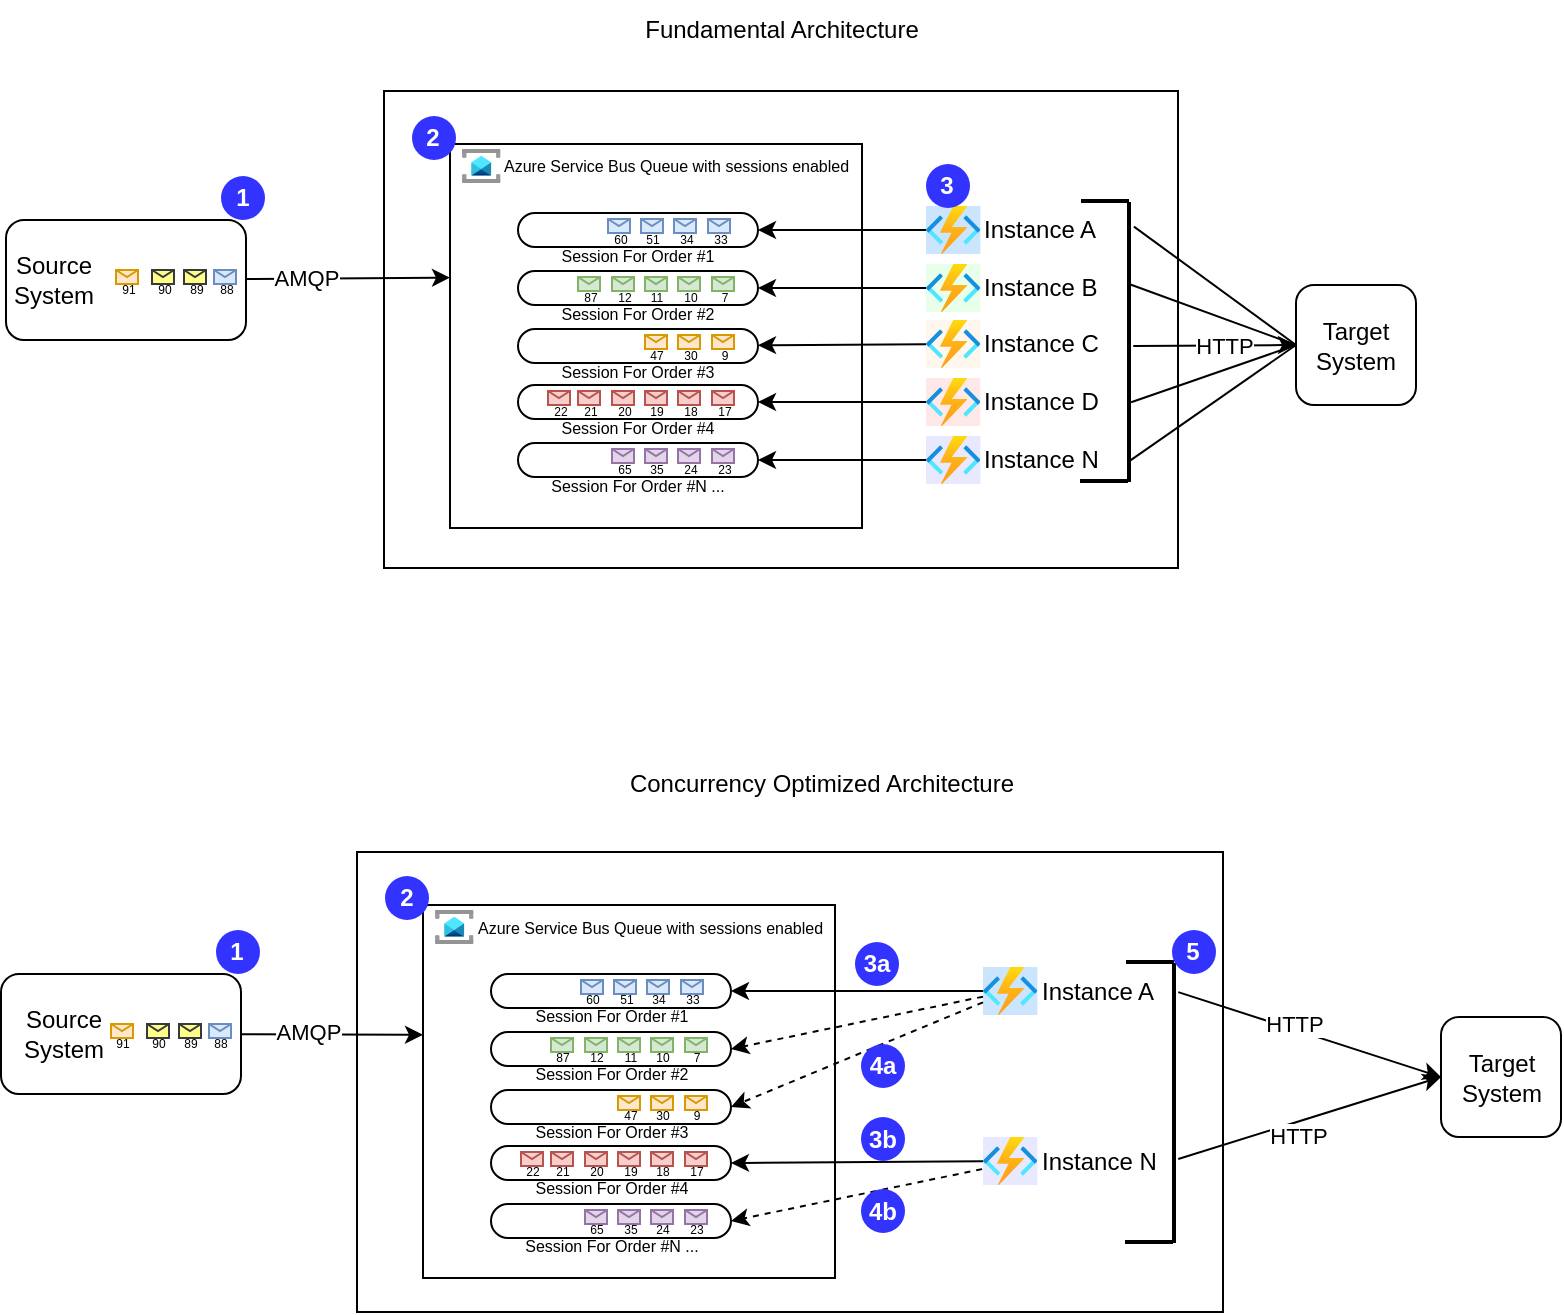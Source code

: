 <mxfile>
    <diagram id="d9uJFG7qVe6srTaCeVHA" name="Page-1">
        <mxGraphModel dx="-391" dy="1139" grid="0" gridSize="10" guides="1" tooltips="1" connect="1" arrows="1" fold="1" page="0" pageScale="1" pageWidth="800" pageHeight="320" math="0" shadow="0">
            <root>
                <mxCell id="0"/>
                <mxCell id="1" parent="0"/>
                <mxCell id="3" value="" style="rounded=0;whiteSpace=wrap;html=1;" parent="1" vertex="1">
                    <mxGeometry x="2398.5" y="430" width="433" height="230" as="geometry"/>
                </mxCell>
                <mxCell id="4" style="edgeStyle=none;html=1;entryX=0;entryY=0.348;entryDx=0;entryDy=0;entryPerimeter=0;fontSize=8;" parent="1" source="5" target="8" edge="1">
                    <mxGeometry relative="1" as="geometry"/>
                </mxCell>
                <mxCell id="168" value="AMQP" style="edgeLabel;html=1;align=center;verticalAlign=middle;resizable=0;points=[];" parent="4" vertex="1" connectable="0">
                    <mxGeometry x="-0.267" y="1" relative="1" as="geometry">
                        <mxPoint as="offset"/>
                    </mxGeometry>
                </mxCell>
                <mxCell id="5" value="Source&lt;br&gt;System" style="rounded=1;whiteSpace=wrap;html=1;spacing=0;spacingLeft=-58;" parent="1" vertex="1">
                    <mxGeometry x="2220.5" y="491" width="120" height="60" as="geometry"/>
                </mxCell>
                <mxCell id="7" value="" style="shape=image;verticalLabelPosition=bottom;labelBackgroundColor=default;verticalAlign=top;aspect=fixed;imageAspect=0;image=https://upload.wikimedia.org/wikipedia/commons/thumb/f/fa/Microsoft_Azure.svg/2048px-Microsoft_Azure.svg.png;" parent="1" vertex="1">
                    <mxGeometry x="2402.5" y="418" width="18.2" height="18.2" as="geometry"/>
                </mxCell>
                <mxCell id="8" value="" style="rounded=0;whiteSpace=wrap;html=1;" parent="1" vertex="1">
                    <mxGeometry x="2431.5" y="456.5" width="206" height="186.5" as="geometry"/>
                </mxCell>
                <mxCell id="9" style="edgeStyle=none;html=1;fontSize=8;" parent="1" source="11" target="13" edge="1">
                    <mxGeometry relative="1" as="geometry"/>
                </mxCell>
                <mxCell id="10" style="edgeStyle=none;html=1;fontSize=8;exitX=0.104;exitY=0.287;exitDx=0;exitDy=0;exitPerimeter=0;entryX=0;entryY=0.5;entryDx=0;entryDy=0;" parent="1" source="60" target="159" edge="1">
                    <mxGeometry relative="1" as="geometry">
                        <mxPoint x="2773.447" y="556.153" as="sourcePoint"/>
                        <mxPoint x="2876.5" y="558.835" as="targetPoint"/>
                    </mxGeometry>
                </mxCell>
                <mxCell id="165" value="HTTP" style="edgeLabel;html=1;align=center;verticalAlign=middle;resizable=0;points=[];" parent="10" vertex="1" connectable="0">
                    <mxGeometry x="0.245" relative="1" as="geometry">
                        <mxPoint x="-24" y="-11" as="offset"/>
                    </mxGeometry>
                </mxCell>
                <mxCell id="11" value="Instance A" style="aspect=fixed;html=1;points=[];align=left;image;fontSize=12;image=img/lib/azure2/compute/Function_Apps.svg;labelPosition=right;verticalLabelPosition=middle;verticalAlign=middle;imageBackground=#CCE5FF;" parent="1" vertex="1">
                    <mxGeometry x="2711.5" y="487.5" width="27.2" height="24" as="geometry"/>
                </mxCell>
                <mxCell id="12" value="Azure Service Bus Queue with sessions enabled" style="aspect=fixed;html=1;points=[];align=left;image;fontSize=8;image=img/lib/azure2/integration/Service_Bus.svg;labelPosition=right;verticalLabelPosition=middle;verticalAlign=middle;" parent="1" vertex="1">
                    <mxGeometry x="2437.5" y="459" width="19.27" height="17" as="geometry"/>
                </mxCell>
                <mxCell id="13" value="Session For Order #1" style="rounded=1;whiteSpace=wrap;html=1;fontSize=8;arcSize=50;labelPosition=center;verticalLabelPosition=bottom;align=center;verticalAlign=top;spacing=-5;" parent="1" vertex="1">
                    <mxGeometry x="2465.5" y="491" width="120" height="17" as="geometry"/>
                </mxCell>
                <mxCell id="20" value="1" style="shape=ellipse;fillColor=#3333FF;strokeColor=none;html=1;rounded=1;shadow=0;glass=1;strokeWidth=4;fontColor=#ffffff;labelBorderColor=none;fontStyle=1;aspect=fixed;spacing=0;spacingRight=2;" parent="1" vertex="1">
                    <mxGeometry x="2328" y="469" width="22" height="22" as="geometry"/>
                </mxCell>
                <mxCell id="21" value="3a" style="shape=ellipse;fillColor=#3333FF;strokeColor=none;html=1;rounded=1;shadow=0;glass=1;strokeWidth=4;fontColor=#ffffff;labelBorderColor=none;fontStyle=1;aspect=fixed;spacing=0;spacingRight=2;" parent="1" vertex="1">
                    <mxGeometry x="2647.5" y="475" width="22" height="22" as="geometry"/>
                </mxCell>
                <mxCell id="22" value="2" style="shape=ellipse;fillColor=#3333FF;strokeColor=none;html=1;rounded=1;shadow=0;glass=1;strokeWidth=4;fontColor=#ffffff;labelBorderColor=none;fontStyle=1;aspect=fixed;spacing=0;spacingRight=2;" parent="1" vertex="1">
                    <mxGeometry x="2412.5" y="442" width="22" height="22" as="geometry"/>
                </mxCell>
                <mxCell id="25" value="33" style="shape=message;html=1;html=1;outlineConnect=0;labelPosition=center;verticalLabelPosition=bottom;align=center;verticalAlign=top;fontSize=6;spacing=-5;fillColor=#dae8fc;strokeColor=#6c8ebf;" parent="1" vertex="1">
                    <mxGeometry x="2560.5" y="494" width="11" height="7" as="geometry"/>
                </mxCell>
                <mxCell id="26" value="34" style="shape=message;html=1;html=1;outlineConnect=0;labelPosition=center;verticalLabelPosition=bottom;align=center;verticalAlign=top;fontSize=6;spacing=-5;fillColor=#dae8fc;strokeColor=#6c8ebf;" parent="1" vertex="1">
                    <mxGeometry x="2543.5" y="494" width="11" height="7" as="geometry"/>
                </mxCell>
                <mxCell id="27" value="51" style="shape=message;html=1;html=1;outlineConnect=0;labelPosition=center;verticalLabelPosition=bottom;align=center;verticalAlign=top;fontSize=6;spacing=-5;fillColor=#dae8fc;strokeColor=#6c8ebf;" parent="1" vertex="1">
                    <mxGeometry x="2527" y="494" width="11" height="7" as="geometry"/>
                </mxCell>
                <mxCell id="28" value="88" style="shape=message;html=1;html=1;outlineConnect=0;labelPosition=center;verticalLabelPosition=bottom;align=center;verticalAlign=top;fontSize=6;spacing=-5;fillColor=#dae8fc;strokeColor=#6c8ebf;" parent="1" vertex="1">
                    <mxGeometry x="2324.5" y="516" width="11" height="7" as="geometry"/>
                </mxCell>
                <mxCell id="29" value="Session For Order #2" style="rounded=1;whiteSpace=wrap;html=1;fontSize=8;arcSize=50;labelPosition=center;verticalLabelPosition=bottom;align=center;verticalAlign=top;spacing=-5;" parent="1" vertex="1">
                    <mxGeometry x="2465.5" y="520" width="120" height="17" as="geometry"/>
                </mxCell>
                <mxCell id="30" value="7" style="shape=message;html=1;html=1;outlineConnect=0;labelPosition=center;verticalLabelPosition=bottom;align=center;verticalAlign=top;fontSize=6;spacing=-5;fillColor=#d5e8d4;strokeColor=#82b366;" parent="1" vertex="1">
                    <mxGeometry x="2562.5" y="523" width="11" height="7" as="geometry"/>
                </mxCell>
                <mxCell id="31" value="10" style="shape=message;html=1;html=1;outlineConnect=0;labelPosition=center;verticalLabelPosition=bottom;align=center;verticalAlign=top;fontSize=6;spacing=-5;fillColor=#d5e8d4;strokeColor=#82b366;" parent="1" vertex="1">
                    <mxGeometry x="2545.5" y="523" width="11" height="7" as="geometry"/>
                </mxCell>
                <mxCell id="32" value="11" style="shape=message;html=1;html=1;outlineConnect=0;labelPosition=center;verticalLabelPosition=bottom;align=center;verticalAlign=top;fontSize=6;spacing=-5;fillColor=#d5e8d4;strokeColor=#82b366;" parent="1" vertex="1">
                    <mxGeometry x="2529" y="523" width="11" height="7" as="geometry"/>
                </mxCell>
                <mxCell id="33" value="12" style="shape=message;html=1;html=1;outlineConnect=0;labelPosition=center;verticalLabelPosition=bottom;align=center;verticalAlign=top;fontSize=6;spacing=-5;fillColor=#d5e8d4;strokeColor=#82b366;" parent="1" vertex="1">
                    <mxGeometry x="2512.5" y="523" width="11" height="7" as="geometry"/>
                </mxCell>
                <mxCell id="34" value="87" style="shape=message;html=1;html=1;outlineConnect=0;labelPosition=center;verticalLabelPosition=bottom;align=center;verticalAlign=top;fontSize=6;spacing=-5;fillColor=#d5e8d4;strokeColor=#82b366;" parent="1" vertex="1">
                    <mxGeometry x="2495.5" y="523" width="11" height="7" as="geometry"/>
                </mxCell>
                <mxCell id="35" value="Session For Order #3" style="rounded=1;whiteSpace=wrap;html=1;fontSize=8;arcSize=50;labelPosition=center;verticalLabelPosition=bottom;align=center;verticalAlign=top;spacing=-5;" parent="1" vertex="1">
                    <mxGeometry x="2465.5" y="549" width="120" height="17" as="geometry"/>
                </mxCell>
                <mxCell id="36" value="9" style="shape=message;html=1;html=1;outlineConnect=0;labelPosition=center;verticalLabelPosition=bottom;align=center;verticalAlign=top;fontSize=6;spacing=-5;fillColor=#ffe6cc;strokeColor=#d79b00;" parent="1" vertex="1">
                    <mxGeometry x="2562.5" y="552" width="11" height="7" as="geometry"/>
                </mxCell>
                <mxCell id="37" value="30" style="shape=message;html=1;html=1;outlineConnect=0;labelPosition=center;verticalLabelPosition=bottom;align=center;verticalAlign=top;fontSize=6;spacing=-5;fillColor=#ffe6cc;strokeColor=#d79b00;" parent="1" vertex="1">
                    <mxGeometry x="2545.5" y="552" width="11" height="7" as="geometry"/>
                </mxCell>
                <mxCell id="38" value="47" style="shape=message;html=1;html=1;outlineConnect=0;labelPosition=center;verticalLabelPosition=bottom;align=center;verticalAlign=top;fontSize=6;spacing=-5;fillColor=#ffe6cc;strokeColor=#d79b00;" parent="1" vertex="1">
                    <mxGeometry x="2529" y="552" width="11" height="7" as="geometry"/>
                </mxCell>
                <mxCell id="39" value="Session For Order #4" style="rounded=1;whiteSpace=wrap;html=1;fontSize=8;arcSize=50;labelPosition=center;verticalLabelPosition=bottom;align=center;verticalAlign=top;spacing=-5;" parent="1" vertex="1">
                    <mxGeometry x="2465.5" y="577" width="120" height="17" as="geometry"/>
                </mxCell>
                <mxCell id="40" value="17" style="shape=message;html=1;html=1;outlineConnect=0;labelPosition=center;verticalLabelPosition=bottom;align=center;verticalAlign=top;fontSize=6;spacing=-5;fillColor=#f8cecc;strokeColor=#b85450;" parent="1" vertex="1">
                    <mxGeometry x="2562.5" y="580" width="11" height="7" as="geometry"/>
                </mxCell>
                <mxCell id="41" value="18" style="shape=message;html=1;html=1;outlineConnect=0;labelPosition=center;verticalLabelPosition=bottom;align=center;verticalAlign=top;fontSize=6;spacing=-5;fillColor=#f8cecc;strokeColor=#b85450;" parent="1" vertex="1">
                    <mxGeometry x="2545.5" y="580" width="11" height="7" as="geometry"/>
                </mxCell>
                <mxCell id="42" value="19" style="shape=message;html=1;html=1;outlineConnect=0;labelPosition=center;verticalLabelPosition=bottom;align=center;verticalAlign=top;fontSize=6;spacing=-5;fillColor=#f8cecc;strokeColor=#b85450;" parent="1" vertex="1">
                    <mxGeometry x="2529" y="580" width="11" height="7" as="geometry"/>
                </mxCell>
                <mxCell id="43" value="20" style="shape=message;html=1;html=1;outlineConnect=0;labelPosition=center;verticalLabelPosition=bottom;align=center;verticalAlign=top;fontSize=6;spacing=-5;fillColor=#f8cecc;strokeColor=#b85450;" parent="1" vertex="1">
                    <mxGeometry x="2512.5" y="580" width="11" height="7" as="geometry"/>
                </mxCell>
                <mxCell id="44" value="21" style="shape=message;html=1;html=1;outlineConnect=0;labelPosition=center;verticalLabelPosition=bottom;align=center;verticalAlign=top;fontSize=6;spacing=-5;fillColor=#f8cecc;strokeColor=#b85450;" parent="1" vertex="1">
                    <mxGeometry x="2495.5" y="580" width="11" height="7" as="geometry"/>
                </mxCell>
                <mxCell id="45" value="22" style="shape=message;html=1;html=1;outlineConnect=0;labelPosition=center;verticalLabelPosition=bottom;align=center;verticalAlign=top;fontSize=6;spacing=-5;fillColor=#f8cecc;strokeColor=#b85450;" parent="1" vertex="1">
                    <mxGeometry x="2480.5" y="580" width="11" height="7" as="geometry"/>
                </mxCell>
                <mxCell id="46" value="Session For Order #N ..." style="rounded=1;whiteSpace=wrap;html=1;fontSize=8;arcSize=50;labelPosition=center;verticalLabelPosition=bottom;align=center;verticalAlign=top;spacing=-5;" parent="1" vertex="1">
                    <mxGeometry x="2465.5" y="606" width="120" height="17" as="geometry"/>
                </mxCell>
                <mxCell id="47" value="23" style="shape=message;html=1;html=1;outlineConnect=0;labelPosition=center;verticalLabelPosition=bottom;align=center;verticalAlign=top;fontSize=6;spacing=-5;fillColor=#e1d5e7;strokeColor=#9673a6;" parent="1" vertex="1">
                    <mxGeometry x="2562.5" y="609" width="11" height="7" as="geometry"/>
                </mxCell>
                <mxCell id="48" value="24" style="shape=message;html=1;html=1;outlineConnect=0;labelPosition=center;verticalLabelPosition=bottom;align=center;verticalAlign=top;fontSize=6;spacing=-5;fillColor=#e1d5e7;strokeColor=#9673a6;" parent="1" vertex="1">
                    <mxGeometry x="2545.5" y="609" width="11" height="7" as="geometry"/>
                </mxCell>
                <mxCell id="49" value="35" style="shape=message;html=1;html=1;outlineConnect=0;labelPosition=center;verticalLabelPosition=bottom;align=center;verticalAlign=top;fontSize=6;spacing=-5;fillColor=#e1d5e7;strokeColor=#9673a6;" parent="1" vertex="1">
                    <mxGeometry x="2529" y="609" width="11" height="7" as="geometry"/>
                </mxCell>
                <mxCell id="50" value="65" style="shape=message;html=1;html=1;outlineConnect=0;labelPosition=center;verticalLabelPosition=bottom;align=center;verticalAlign=top;fontSize=6;spacing=-5;fillColor=#e1d5e7;strokeColor=#9673a6;" parent="1" vertex="1">
                    <mxGeometry x="2512.5" y="609" width="11" height="7" as="geometry"/>
                </mxCell>
                <mxCell id="51" value="60" style="shape=message;html=1;html=1;outlineConnect=0;labelPosition=center;verticalLabelPosition=bottom;align=center;verticalAlign=top;fontSize=6;spacing=-5;fillColor=#dae8fc;strokeColor=#6c8ebf;" parent="1" vertex="1">
                    <mxGeometry x="2510.5" y="494" width="11" height="7" as="geometry"/>
                </mxCell>
                <mxCell id="52" value="91" style="shape=message;html=1;html=1;outlineConnect=0;labelPosition=center;verticalLabelPosition=bottom;align=center;verticalAlign=top;fontSize=6;spacing=-5;fillColor=#ffe6cc;fontColor=default;strokeColor=#d79b00;" parent="1" vertex="1">
                    <mxGeometry x="2275.5" y="516" width="11" height="7" as="geometry"/>
                </mxCell>
                <mxCell id="53" value="90" style="shape=message;html=1;html=1;outlineConnect=0;labelPosition=center;verticalLabelPosition=bottom;align=center;verticalAlign=top;fontSize=6;spacing=-5;fillColor=#ffff88;strokeColor=#36393d;" parent="1" vertex="1">
                    <mxGeometry x="2293.5" y="516" width="11" height="7" as="geometry"/>
                </mxCell>
                <mxCell id="54" value="89" style="shape=message;html=1;html=1;outlineConnect=0;labelPosition=center;verticalLabelPosition=bottom;align=center;verticalAlign=top;fontSize=6;spacing=-5;fillColor=#ffff88;strokeColor=#36393d;" parent="1" vertex="1">
                    <mxGeometry x="2309.5" y="516" width="11" height="7" as="geometry"/>
                </mxCell>
                <mxCell id="55" style="edgeStyle=none;html=1;fontSize=6;entryX=1;entryY=0.5;entryDx=0;entryDy=0;dashed=1;" parent="1" source="11" target="29" edge="1">
                    <mxGeometry relative="1" as="geometry">
                        <mxPoint x="2711.5" y="528.5" as="sourcePoint"/>
                    </mxGeometry>
                </mxCell>
                <mxCell id="56" style="edgeStyle=none;html=1;fontSize=6;entryX=1;entryY=0.5;entryDx=0;entryDy=0;dashed=1;" parent="1" source="11" target="35" edge="1">
                    <mxGeometry relative="1" as="geometry">
                        <mxPoint x="2711.5" y="556.568" as="sourcePoint"/>
                    </mxGeometry>
                </mxCell>
                <mxCell id="57" style="edgeStyle=none;html=1;fontSize=6;entryX=1;entryY=0.5;entryDx=0;entryDy=0;dashed=1;exitX=-0.017;exitY=0.669;exitDx=0;exitDy=0;exitPerimeter=0;" parent="1" source="59" target="46" edge="1">
                    <mxGeometry relative="1" as="geometry">
                        <mxPoint x="2711.5" y="583.636" as="sourcePoint"/>
                    </mxGeometry>
                </mxCell>
                <mxCell id="58" style="edgeStyle=none;html=1;fontSize=6;entryX=1;entryY=0.5;entryDx=0;entryDy=0;" parent="1" source="59" target="39" edge="1">
                    <mxGeometry relative="1" as="geometry"/>
                </mxCell>
                <mxCell id="59" value="Instance N" style="aspect=fixed;html=1;points=[];align=left;image;fontSize=12;image=img/lib/azure2/compute/Function_Apps.svg;labelPosition=right;verticalLabelPosition=middle;verticalAlign=middle;imageBackground=#E8E8FF;" parent="1" vertex="1">
                    <mxGeometry x="2711.5" y="572.5" width="27.2" height="24" as="geometry"/>
                </mxCell>
                <mxCell id="60" value="" style="line;strokeWidth=2;direction=south;html=1;fontSize=6;" parent="1" vertex="1">
                    <mxGeometry x="2802" y="485.5" width="10" height="140" as="geometry"/>
                </mxCell>
                <mxCell id="61" value="" style="line;strokeWidth=2;direction=south;html=1;fontSize=6;rotation=90;" parent="1" vertex="1">
                    <mxGeometry x="2790" y="473" width="10" height="24" as="geometry"/>
                </mxCell>
                <mxCell id="62" value="" style="line;strokeWidth=2;direction=south;html=1;fontSize=6;rotation=90;" parent="1" vertex="1">
                    <mxGeometry x="2789.5" y="613" width="10" height="24" as="geometry"/>
                </mxCell>
                <mxCell id="65" value="" style="rounded=0;whiteSpace=wrap;html=1;" parent="1" vertex="1">
                    <mxGeometry x="2412" y="49.5" width="397" height="238.5" as="geometry"/>
                </mxCell>
                <mxCell id="66" style="edgeStyle=none;html=1;entryX=0;entryY=0.348;entryDx=0;entryDy=0;entryPerimeter=0;fontSize=8;" parent="1" source="67" target="70" edge="1">
                    <mxGeometry relative="1" as="geometry"/>
                </mxCell>
                <mxCell id="130" value="AMQP" style="edgeLabel;html=1;align=center;verticalAlign=middle;resizable=0;points=[];" parent="66" vertex="1" connectable="0">
                    <mxGeometry x="-0.415" y="1" relative="1" as="geometry">
                        <mxPoint as="offset"/>
                    </mxGeometry>
                </mxCell>
                <mxCell id="67" value="" style="rounded=1;whiteSpace=wrap;html=1;spacing=0;spacingLeft=-58;" parent="1" vertex="1">
                    <mxGeometry x="2223" y="114" width="120" height="60" as="geometry"/>
                </mxCell>
                <mxCell id="69" value="" style="shape=image;verticalLabelPosition=bottom;labelBackgroundColor=default;verticalAlign=top;aspect=fixed;imageAspect=0;image=https://upload.wikimedia.org/wikipedia/commons/thumb/f/fa/Microsoft_Azure.svg/2048px-Microsoft_Azure.svg.png;" parent="1" vertex="1">
                    <mxGeometry x="2416" y="37.5" width="18.2" height="18.2" as="geometry"/>
                </mxCell>
                <mxCell id="70" value="" style="rounded=0;whiteSpace=wrap;html=1;" parent="1" vertex="1">
                    <mxGeometry x="2445" y="76" width="206" height="192" as="geometry"/>
                </mxCell>
                <mxCell id="71" style="edgeStyle=none;html=1;fontSize=8;" parent="1" source="73" target="75" edge="1">
                    <mxGeometry relative="1" as="geometry"/>
                </mxCell>
                <mxCell id="72" style="edgeStyle=none;html=1;fontSize=8;exitX=0.088;exitY=0.252;exitDx=0;exitDy=0;exitPerimeter=0;entryX=0;entryY=0.5;entryDx=0;entryDy=0;endArrow=none;endFill=0;" parent="1" source="125" target="135" edge="1">
                    <mxGeometry relative="1" as="geometry">
                        <mxPoint x="2786.947" y="175.653" as="sourcePoint"/>
                        <mxPoint x="2890" y="175.658" as="targetPoint"/>
                    </mxGeometry>
                </mxCell>
                <mxCell id="73" value="Instance A" style="aspect=fixed;html=1;points=[];align=left;image;fontSize=12;image=img/lib/azure2/compute/Function_Apps.svg;labelPosition=right;verticalLabelPosition=middle;verticalAlign=middle;imageBackground=#CCE5FF;imageBorder=none;" parent="1" vertex="1">
                    <mxGeometry x="2683" y="107" width="27.2" height="24" as="geometry"/>
                </mxCell>
                <mxCell id="74" value="Azure Service Bus Queue with sessions enabled" style="aspect=fixed;html=1;points=[];align=left;image;fontSize=8;image=img/lib/azure2/integration/Service_Bus.svg;labelPosition=right;verticalLabelPosition=middle;verticalAlign=middle;" parent="1" vertex="1">
                    <mxGeometry x="2451" y="78.5" width="19.27" height="17" as="geometry"/>
                </mxCell>
                <mxCell id="75" value="Session For Order #1" style="rounded=1;whiteSpace=wrap;html=1;fontSize=8;arcSize=50;labelPosition=center;verticalLabelPosition=bottom;align=center;verticalAlign=top;spacing=-5;" parent="1" vertex="1">
                    <mxGeometry x="2479" y="110.5" width="120" height="17" as="geometry"/>
                </mxCell>
                <mxCell id="77" style="edgeStyle=orthogonalEdgeStyle;html=1;fontSize=8;" parent="1" edge="1">
                    <mxGeometry relative="1" as="geometry">
                        <mxPoint x="2599" y="297.5" as="targetPoint"/>
                    </mxGeometry>
                </mxCell>
                <mxCell id="82" value="1" style="shape=ellipse;fillColor=#3333FF;strokeColor=none;html=1;rounded=1;shadow=0;glass=1;strokeWidth=4;fontColor=#ffffff;labelBorderColor=none;fontStyle=1;aspect=fixed;spacing=0;spacingRight=2;" parent="1" vertex="1">
                    <mxGeometry x="2330.5" y="92" width="22" height="22" as="geometry"/>
                </mxCell>
                <mxCell id="83" value="3" style="shape=ellipse;fillColor=#3333FF;strokeColor=none;html=1;rounded=1;shadow=0;glass=1;strokeWidth=4;fontColor=#ffffff;labelBorderColor=none;fontStyle=1;aspect=fixed;spacing=0;spacingRight=2;" parent="1" vertex="1">
                    <mxGeometry x="2683" y="86" width="22" height="22" as="geometry"/>
                </mxCell>
                <mxCell id="84" value="2" style="shape=ellipse;fillColor=#3333FF;strokeColor=none;html=1;rounded=1;shadow=0;glass=1;strokeWidth=4;fontColor=#ffffff;labelBorderColor=none;fontStyle=1;aspect=fixed;spacing=0;spacingRight=2;" parent="1" vertex="1">
                    <mxGeometry x="2426" y="62" width="22" height="22" as="geometry"/>
                </mxCell>
                <mxCell id="87" value="33" style="shape=message;html=1;html=1;outlineConnect=0;labelPosition=center;verticalLabelPosition=bottom;align=center;verticalAlign=top;fontSize=6;spacing=-5;fillColor=#dae8fc;strokeColor=#6c8ebf;" parent="1" vertex="1">
                    <mxGeometry x="2574" y="113.5" width="11" height="7" as="geometry"/>
                </mxCell>
                <mxCell id="88" value="34" style="shape=message;html=1;html=1;outlineConnect=0;labelPosition=center;verticalLabelPosition=bottom;align=center;verticalAlign=top;fontSize=6;spacing=-5;fillColor=#dae8fc;strokeColor=#6c8ebf;" parent="1" vertex="1">
                    <mxGeometry x="2557" y="113.5" width="11" height="7" as="geometry"/>
                </mxCell>
                <mxCell id="89" value="51" style="shape=message;html=1;html=1;outlineConnect=0;labelPosition=center;verticalLabelPosition=bottom;align=center;verticalAlign=top;fontSize=6;spacing=-5;fillColor=#dae8fc;strokeColor=#6c8ebf;" parent="1" vertex="1">
                    <mxGeometry x="2540.5" y="113.5" width="11" height="7" as="geometry"/>
                </mxCell>
                <mxCell id="90" value="88" style="shape=message;html=1;html=1;outlineConnect=0;labelPosition=center;verticalLabelPosition=bottom;align=center;verticalAlign=top;fontSize=6;spacing=-5;fillColor=#dae8fc;strokeColor=#6c8ebf;" parent="1" vertex="1">
                    <mxGeometry x="2327" y="139" width="11" height="7" as="geometry"/>
                </mxCell>
                <mxCell id="91" value="Session For Order #2" style="rounded=1;whiteSpace=wrap;html=1;fontSize=8;arcSize=50;labelPosition=center;verticalLabelPosition=bottom;align=center;verticalAlign=top;spacing=-5;" parent="1" vertex="1">
                    <mxGeometry x="2479" y="139.5" width="120" height="17" as="geometry"/>
                </mxCell>
                <mxCell id="92" value="7" style="shape=message;html=1;html=1;outlineConnect=0;labelPosition=center;verticalLabelPosition=bottom;align=center;verticalAlign=top;fontSize=6;spacing=-5;fillColor=#d5e8d4;strokeColor=#82b366;" parent="1" vertex="1">
                    <mxGeometry x="2576" y="142.5" width="11" height="7" as="geometry"/>
                </mxCell>
                <mxCell id="93" value="10" style="shape=message;html=1;html=1;outlineConnect=0;labelPosition=center;verticalLabelPosition=bottom;align=center;verticalAlign=top;fontSize=6;spacing=-5;fillColor=#d5e8d4;strokeColor=#82b366;" parent="1" vertex="1">
                    <mxGeometry x="2559" y="142.5" width="11" height="7" as="geometry"/>
                </mxCell>
                <mxCell id="94" value="11" style="shape=message;html=1;html=1;outlineConnect=0;labelPosition=center;verticalLabelPosition=bottom;align=center;verticalAlign=top;fontSize=6;spacing=-5;fillColor=#d5e8d4;strokeColor=#82b366;" parent="1" vertex="1">
                    <mxGeometry x="2542.5" y="142.5" width="11" height="7" as="geometry"/>
                </mxCell>
                <mxCell id="95" value="12" style="shape=message;html=1;html=1;outlineConnect=0;labelPosition=center;verticalLabelPosition=bottom;align=center;verticalAlign=top;fontSize=6;spacing=-5;fillColor=#d5e8d4;strokeColor=#82b366;" parent="1" vertex="1">
                    <mxGeometry x="2526" y="142.5" width="11" height="7" as="geometry"/>
                </mxCell>
                <mxCell id="96" value="87" style="shape=message;html=1;html=1;outlineConnect=0;labelPosition=center;verticalLabelPosition=bottom;align=center;verticalAlign=top;fontSize=6;spacing=-5;fillColor=#d5e8d4;strokeColor=#82b366;" parent="1" vertex="1">
                    <mxGeometry x="2509" y="142.5" width="11" height="7" as="geometry"/>
                </mxCell>
                <mxCell id="97" value="Session For Order #3" style="rounded=1;whiteSpace=wrap;html=1;fontSize=8;arcSize=50;labelPosition=center;verticalLabelPosition=bottom;align=center;verticalAlign=top;spacing=-5;" parent="1" vertex="1">
                    <mxGeometry x="2479" y="168.5" width="120" height="17" as="geometry"/>
                </mxCell>
                <mxCell id="98" value="9" style="shape=message;html=1;html=1;outlineConnect=0;labelPosition=center;verticalLabelPosition=bottom;align=center;verticalAlign=top;fontSize=6;spacing=-5;fillColor=#ffe6cc;strokeColor=#d79b00;" parent="1" vertex="1">
                    <mxGeometry x="2576" y="171.5" width="11" height="7" as="geometry"/>
                </mxCell>
                <mxCell id="99" value="30" style="shape=message;html=1;html=1;outlineConnect=0;labelPosition=center;verticalLabelPosition=bottom;align=center;verticalAlign=top;fontSize=6;spacing=-5;fillColor=#ffe6cc;strokeColor=#d79b00;" parent="1" vertex="1">
                    <mxGeometry x="2559" y="171.5" width="11" height="7" as="geometry"/>
                </mxCell>
                <mxCell id="100" value="47" style="shape=message;html=1;html=1;outlineConnect=0;labelPosition=center;verticalLabelPosition=bottom;align=center;verticalAlign=top;fontSize=6;spacing=-5;fillColor=#ffe6cc;strokeColor=#d79b00;" parent="1" vertex="1">
                    <mxGeometry x="2542.5" y="171.5" width="11" height="7" as="geometry"/>
                </mxCell>
                <mxCell id="101" value="Session For Order #4" style="rounded=1;whiteSpace=wrap;html=1;fontSize=8;arcSize=50;labelPosition=center;verticalLabelPosition=bottom;align=center;verticalAlign=top;spacing=-5;" parent="1" vertex="1">
                    <mxGeometry x="2479" y="196.5" width="120" height="17" as="geometry"/>
                </mxCell>
                <mxCell id="102" value="17" style="shape=message;html=1;html=1;outlineConnect=0;labelPosition=center;verticalLabelPosition=bottom;align=center;verticalAlign=top;fontSize=6;spacing=-5;fillColor=#f8cecc;strokeColor=#b85450;" parent="1" vertex="1">
                    <mxGeometry x="2576" y="199.5" width="11" height="7" as="geometry"/>
                </mxCell>
                <mxCell id="103" value="18" style="shape=message;html=1;html=1;outlineConnect=0;labelPosition=center;verticalLabelPosition=bottom;align=center;verticalAlign=top;fontSize=6;spacing=-5;fillColor=#f8cecc;strokeColor=#b85450;" parent="1" vertex="1">
                    <mxGeometry x="2559" y="199.5" width="11" height="7" as="geometry"/>
                </mxCell>
                <mxCell id="104" value="19" style="shape=message;html=1;html=1;outlineConnect=0;labelPosition=center;verticalLabelPosition=bottom;align=center;verticalAlign=top;fontSize=6;spacing=-5;fillColor=#f8cecc;strokeColor=#b85450;" parent="1" vertex="1">
                    <mxGeometry x="2542.5" y="199.5" width="11" height="7" as="geometry"/>
                </mxCell>
                <mxCell id="105" value="20" style="shape=message;html=1;html=1;outlineConnect=0;labelPosition=center;verticalLabelPosition=bottom;align=center;verticalAlign=top;fontSize=6;spacing=-5;fillColor=#f8cecc;strokeColor=#b85450;" parent="1" vertex="1">
                    <mxGeometry x="2526" y="199.5" width="11" height="7" as="geometry"/>
                </mxCell>
                <mxCell id="106" value="21" style="shape=message;html=1;html=1;outlineConnect=0;labelPosition=center;verticalLabelPosition=bottom;align=center;verticalAlign=top;fontSize=6;spacing=-5;fillColor=#f8cecc;strokeColor=#b85450;" parent="1" vertex="1">
                    <mxGeometry x="2509" y="199.5" width="11" height="7" as="geometry"/>
                </mxCell>
                <mxCell id="107" value="22" style="shape=message;html=1;html=1;outlineConnect=0;labelPosition=center;verticalLabelPosition=bottom;align=center;verticalAlign=top;fontSize=6;spacing=-5;fillColor=#f8cecc;strokeColor=#b85450;" parent="1" vertex="1">
                    <mxGeometry x="2494" y="199.5" width="11" height="7" as="geometry"/>
                </mxCell>
                <mxCell id="108" value="Session For Order #N ..." style="rounded=1;whiteSpace=wrap;html=1;fontSize=8;arcSize=50;labelPosition=center;verticalLabelPosition=bottom;align=center;verticalAlign=top;spacing=-5;" parent="1" vertex="1">
                    <mxGeometry x="2479" y="225.5" width="120" height="17" as="geometry"/>
                </mxCell>
                <mxCell id="109" value="23" style="shape=message;html=1;html=1;outlineConnect=0;labelPosition=center;verticalLabelPosition=bottom;align=center;verticalAlign=top;fontSize=6;spacing=-5;fillColor=#e1d5e7;strokeColor=#9673a6;" parent="1" vertex="1">
                    <mxGeometry x="2576" y="228.5" width="11" height="7" as="geometry"/>
                </mxCell>
                <mxCell id="110" value="24" style="shape=message;html=1;html=1;outlineConnect=0;labelPosition=center;verticalLabelPosition=bottom;align=center;verticalAlign=top;fontSize=6;spacing=-5;fillColor=#e1d5e7;strokeColor=#9673a6;" parent="1" vertex="1">
                    <mxGeometry x="2559" y="228.5" width="11" height="7" as="geometry"/>
                </mxCell>
                <mxCell id="111" value="35" style="shape=message;html=1;html=1;outlineConnect=0;labelPosition=center;verticalLabelPosition=bottom;align=center;verticalAlign=top;fontSize=6;spacing=-5;fillColor=#e1d5e7;strokeColor=#9673a6;" parent="1" vertex="1">
                    <mxGeometry x="2542.5" y="228.5" width="11" height="7" as="geometry"/>
                </mxCell>
                <mxCell id="112" value="65" style="shape=message;html=1;html=1;outlineConnect=0;labelPosition=center;verticalLabelPosition=bottom;align=center;verticalAlign=top;fontSize=6;spacing=-5;fillColor=#e1d5e7;strokeColor=#9673a6;" parent="1" vertex="1">
                    <mxGeometry x="2526" y="228.5" width="11" height="7" as="geometry"/>
                </mxCell>
                <mxCell id="113" value="60" style="shape=message;html=1;html=1;outlineConnect=0;labelPosition=center;verticalLabelPosition=bottom;align=center;verticalAlign=top;fontSize=6;spacing=-5;fillColor=#dae8fc;strokeColor=#6c8ebf;" parent="1" vertex="1">
                    <mxGeometry x="2524" y="113.5" width="11" height="7" as="geometry"/>
                </mxCell>
                <mxCell id="114" value="91" style="shape=message;html=1;html=1;outlineConnect=0;labelPosition=center;verticalLabelPosition=bottom;align=center;verticalAlign=top;fontSize=6;spacing=-5;fillColor=#ffe6cc;fontColor=default;strokeColor=#d79b00;" parent="1" vertex="1">
                    <mxGeometry x="2278" y="139" width="11" height="7" as="geometry"/>
                </mxCell>
                <mxCell id="115" value="90" style="shape=message;html=1;html=1;outlineConnect=0;labelPosition=center;verticalLabelPosition=bottom;align=center;verticalAlign=top;fontSize=6;spacing=-5;fillColor=#ffff88;strokeColor=#36393d;" parent="1" vertex="1">
                    <mxGeometry x="2296" y="139" width="11" height="7" as="geometry"/>
                </mxCell>
                <mxCell id="116" value="89" style="shape=message;html=1;html=1;outlineConnect=0;labelPosition=center;verticalLabelPosition=bottom;align=center;verticalAlign=top;fontSize=6;spacing=-5;fillColor=#ffff88;strokeColor=#36393d;" parent="1" vertex="1">
                    <mxGeometry x="2312" y="139" width="11" height="7" as="geometry"/>
                </mxCell>
                <mxCell id="117" style="edgeStyle=none;html=1;fontSize=6;" parent="1" source="118" target="91" edge="1">
                    <mxGeometry relative="1" as="geometry"/>
                </mxCell>
                <mxCell id="118" value="Instance B" style="aspect=fixed;html=1;points=[];align=left;image;fontSize=12;image=img/lib/azure2/compute/Function_Apps.svg;labelPosition=right;verticalLabelPosition=middle;verticalAlign=middle;imageBackground=#E8FFE9;imageBorder=none;" parent="1" vertex="1">
                    <mxGeometry x="2683" y="136" width="27.2" height="24" as="geometry"/>
                </mxCell>
                <mxCell id="119" style="edgeStyle=none;html=1;fontSize=6;" parent="1" source="120" target="97" edge="1">
                    <mxGeometry relative="1" as="geometry"/>
                </mxCell>
                <mxCell id="120" value="Instance C" style="aspect=fixed;html=1;points=[];align=left;image;fontSize=12;image=img/lib/azure2/compute/Function_Apps.svg;labelPosition=right;verticalLabelPosition=middle;verticalAlign=middle;imageBackground=#FFF7ED;imageBorder=none;" parent="1" vertex="1">
                    <mxGeometry x="2683" y="164" width="27.2" height="24" as="geometry"/>
                </mxCell>
                <mxCell id="121" style="edgeStyle=none;html=1;fontSize=6;" parent="1" source="122" target="101" edge="1">
                    <mxGeometry relative="1" as="geometry"/>
                </mxCell>
                <mxCell id="122" value="Instance D" style="aspect=fixed;html=1;points=[];align=left;image;fontSize=12;image=img/lib/azure2/compute/Function_Apps.svg;labelPosition=right;verticalLabelPosition=middle;verticalAlign=middle;imageBackground=#FFE9E8;imageBorder=none;" parent="1" vertex="1">
                    <mxGeometry x="2683" y="193" width="27.2" height="24" as="geometry"/>
                </mxCell>
                <mxCell id="123" style="edgeStyle=none;html=1;fontSize=6;" parent="1" source="124" target="108" edge="1">
                    <mxGeometry relative="1" as="geometry"/>
                </mxCell>
                <mxCell id="124" value="Instance N" style="aspect=fixed;html=1;points=[];align=left;image;fontSize=12;image=img/lib/azure2/compute/Function_Apps.svg;labelPosition=right;verticalLabelPosition=middle;verticalAlign=middle;imageBackground=#E8E8FF;imageBorder=none;" parent="1" vertex="1">
                    <mxGeometry x="2683" y="222" width="27.2" height="24" as="geometry"/>
                </mxCell>
                <mxCell id="125" value="" style="line;strokeWidth=2;direction=south;html=1;fontSize=6;" parent="1" vertex="1">
                    <mxGeometry x="2779.5" y="105" width="10" height="140" as="geometry"/>
                </mxCell>
                <mxCell id="126" value="" style="line;strokeWidth=2;direction=south;html=1;fontSize=6;rotation=90;" parent="1" vertex="1">
                    <mxGeometry x="2767.5" y="92.5" width="10" height="24" as="geometry"/>
                </mxCell>
                <mxCell id="127" value="" style="line;strokeWidth=2;direction=south;html=1;fontSize=6;rotation=90;" parent="1" vertex="1">
                    <mxGeometry x="2767" y="232.5" width="10" height="24" as="geometry"/>
                </mxCell>
                <mxCell id="129" value="Source System" style="text;html=1;strokeColor=none;fillColor=none;align=center;verticalAlign=middle;whiteSpace=wrap;rounded=0;" parent="1" vertex="1">
                    <mxGeometry x="2221" y="130.5" width="52" height="27" as="geometry"/>
                </mxCell>
                <mxCell id="135" value="" style="rounded=1;whiteSpace=wrap;html=1;spacing=0;spacingLeft=-58;" parent="1" vertex="1">
                    <mxGeometry x="2868" y="146.5" width="60" height="60" as="geometry"/>
                </mxCell>
                <mxCell id="141" value="Target System" style="text;html=1;strokeColor=none;fillColor=none;align=center;verticalAlign=middle;whiteSpace=wrap;rounded=0;" parent="1" vertex="1">
                    <mxGeometry x="2872" y="163" width="52" height="27" as="geometry"/>
                </mxCell>
                <mxCell id="143" style="edgeStyle=none;html=1;fontSize=8;exitX=0.293;exitY=0.497;exitDx=0;exitDy=0;exitPerimeter=0;entryX=0;entryY=0.5;entryDx=0;entryDy=0;endArrow=none;endFill=0;" parent="1" source="125" target="135" edge="1">
                    <mxGeometry relative="1" as="geometry">
                        <mxPoint x="2796.98" y="127.32" as="sourcePoint"/>
                        <mxPoint x="2878" y="186.5" as="targetPoint"/>
                    </mxGeometry>
                </mxCell>
                <mxCell id="146" style="edgeStyle=none;html=1;fontSize=8;exitX=0.514;exitY=0.287;exitDx=0;exitDy=0;exitPerimeter=0;entryX=0;entryY=0.5;entryDx=0;entryDy=0;" parent="1" source="125" target="135" edge="1">
                    <mxGeometry relative="1" as="geometry">
                        <mxPoint x="2796.98" y="127.32" as="sourcePoint"/>
                        <mxPoint x="2878" y="186.5" as="targetPoint"/>
                    </mxGeometry>
                </mxCell>
                <mxCell id="147" value="HTTP" style="edgeLabel;html=1;align=center;verticalAlign=middle;resizable=0;points=[];" parent="146" vertex="1" connectable="0">
                    <mxGeometry x="0.116" relative="1" as="geometry">
                        <mxPoint as="offset"/>
                    </mxGeometry>
                </mxCell>
                <mxCell id="148" style="edgeStyle=none;html=1;fontSize=8;exitX=0.715;exitY=0.392;exitDx=0;exitDy=0;exitPerimeter=0;entryX=0;entryY=0.5;entryDx=0;entryDy=0;endArrow=none;endFill=0;" parent="1" source="125" target="135" edge="1">
                    <mxGeometry relative="1" as="geometry">
                        <mxPoint x="2796.63" y="186.96" as="sourcePoint"/>
                        <mxPoint x="2878" y="186.5" as="targetPoint"/>
                    </mxGeometry>
                </mxCell>
                <mxCell id="150" style="edgeStyle=none;html=1;fontSize=8;exitX=0.923;exitY=0.427;exitDx=0;exitDy=0;exitPerimeter=0;entryX=0;entryY=0.5;entryDx=0;entryDy=0;endArrow=none;endFill=0;" parent="1" source="125" target="135" edge="1">
                    <mxGeometry relative="1" as="geometry">
                        <mxPoint x="2795.58" y="215.1" as="sourcePoint"/>
                        <mxPoint x="2878" y="186.5" as="targetPoint"/>
                    </mxGeometry>
                </mxCell>
                <mxCell id="152" value="Fundamental Architecture" style="text;html=1;strokeColor=none;fillColor=none;align=center;verticalAlign=middle;whiteSpace=wrap;rounded=0;" parent="1" vertex="1">
                    <mxGeometry x="2494.5" y="4" width="232" height="30" as="geometry"/>
                </mxCell>
                <mxCell id="153" value="Concurrency Optimized Architecture" style="text;html=1;strokeColor=none;fillColor=none;align=center;verticalAlign=middle;whiteSpace=wrap;rounded=0;" parent="1" vertex="1">
                    <mxGeometry x="2515" y="381" width="232" height="30" as="geometry"/>
                </mxCell>
                <mxCell id="158" value="5" style="shape=ellipse;fillColor=#3333FF;strokeColor=none;html=1;rounded=1;shadow=0;glass=1;strokeWidth=4;fontColor=#ffffff;labelBorderColor=none;fontStyle=1;aspect=fixed;spacing=0;spacingRight=2;" parent="1" vertex="1">
                    <mxGeometry x="2806" y="469" width="22" height="22" as="geometry"/>
                </mxCell>
                <mxCell id="159" value="" style="rounded=1;whiteSpace=wrap;html=1;spacing=0;spacingLeft=-58;" parent="1" vertex="1">
                    <mxGeometry x="2940.5" y="512.5" width="60" height="60" as="geometry"/>
                </mxCell>
                <mxCell id="160" value="Target System" style="text;html=1;strokeColor=none;fillColor=none;align=center;verticalAlign=middle;whiteSpace=wrap;rounded=0;" parent="1" vertex="1">
                    <mxGeometry x="2944.5" y="529" width="52" height="27" as="geometry"/>
                </mxCell>
                <mxCell id="162" value="4a" style="shape=ellipse;fillColor=#3333FF;strokeColor=none;html=1;rounded=1;shadow=0;glass=1;strokeWidth=4;fontColor=#ffffff;labelBorderColor=none;fontStyle=1;aspect=fixed;spacing=0;spacingRight=2;" parent="1" vertex="1">
                    <mxGeometry x="2650.5" y="526" width="22" height="22" as="geometry"/>
                </mxCell>
                <mxCell id="163" value="4b" style="shape=ellipse;fillColor=#3333FF;strokeColor=none;html=1;rounded=1;shadow=0;glass=1;strokeWidth=4;fontColor=#ffffff;labelBorderColor=none;fontStyle=1;aspect=fixed;spacing=0;spacingRight=2;" parent="1" vertex="1">
                    <mxGeometry x="2650.5" y="598.5" width="22" height="22" as="geometry"/>
                </mxCell>
                <mxCell id="164" style="edgeStyle=none;html=1;fontSize=8;exitX=0.7;exitY=0.287;exitDx=0;exitDy=0;exitPerimeter=0;entryX=0;entryY=0.5;entryDx=0;entryDy=0;" parent="1" source="60" target="159" edge="1">
                    <mxGeometry relative="1" as="geometry">
                        <mxPoint x="2819.13" y="510.06" as="sourcePoint"/>
                        <mxPoint x="2893.5" y="567" as="targetPoint"/>
                    </mxGeometry>
                </mxCell>
                <mxCell id="166" value="HTTP" style="edgeLabel;html=1;align=center;verticalAlign=middle;resizable=0;points=[];" parent="164" vertex="1" connectable="0">
                    <mxGeometry x="0.136" relative="1" as="geometry">
                        <mxPoint x="-15" y="11" as="offset"/>
                    </mxGeometry>
                </mxCell>
                <mxCell id="167" value="3b" style="shape=ellipse;fillColor=#3333FF;strokeColor=none;html=1;rounded=1;shadow=0;glass=1;strokeWidth=4;fontColor=#ffffff;labelBorderColor=none;fontStyle=1;aspect=fixed;spacing=0;spacingRight=2;" parent="1" vertex="1">
                    <mxGeometry x="2650.5" y="562.5" width="22" height="22" as="geometry"/>
                </mxCell>
            </root>
        </mxGraphModel>
    </diagram>
</mxfile>